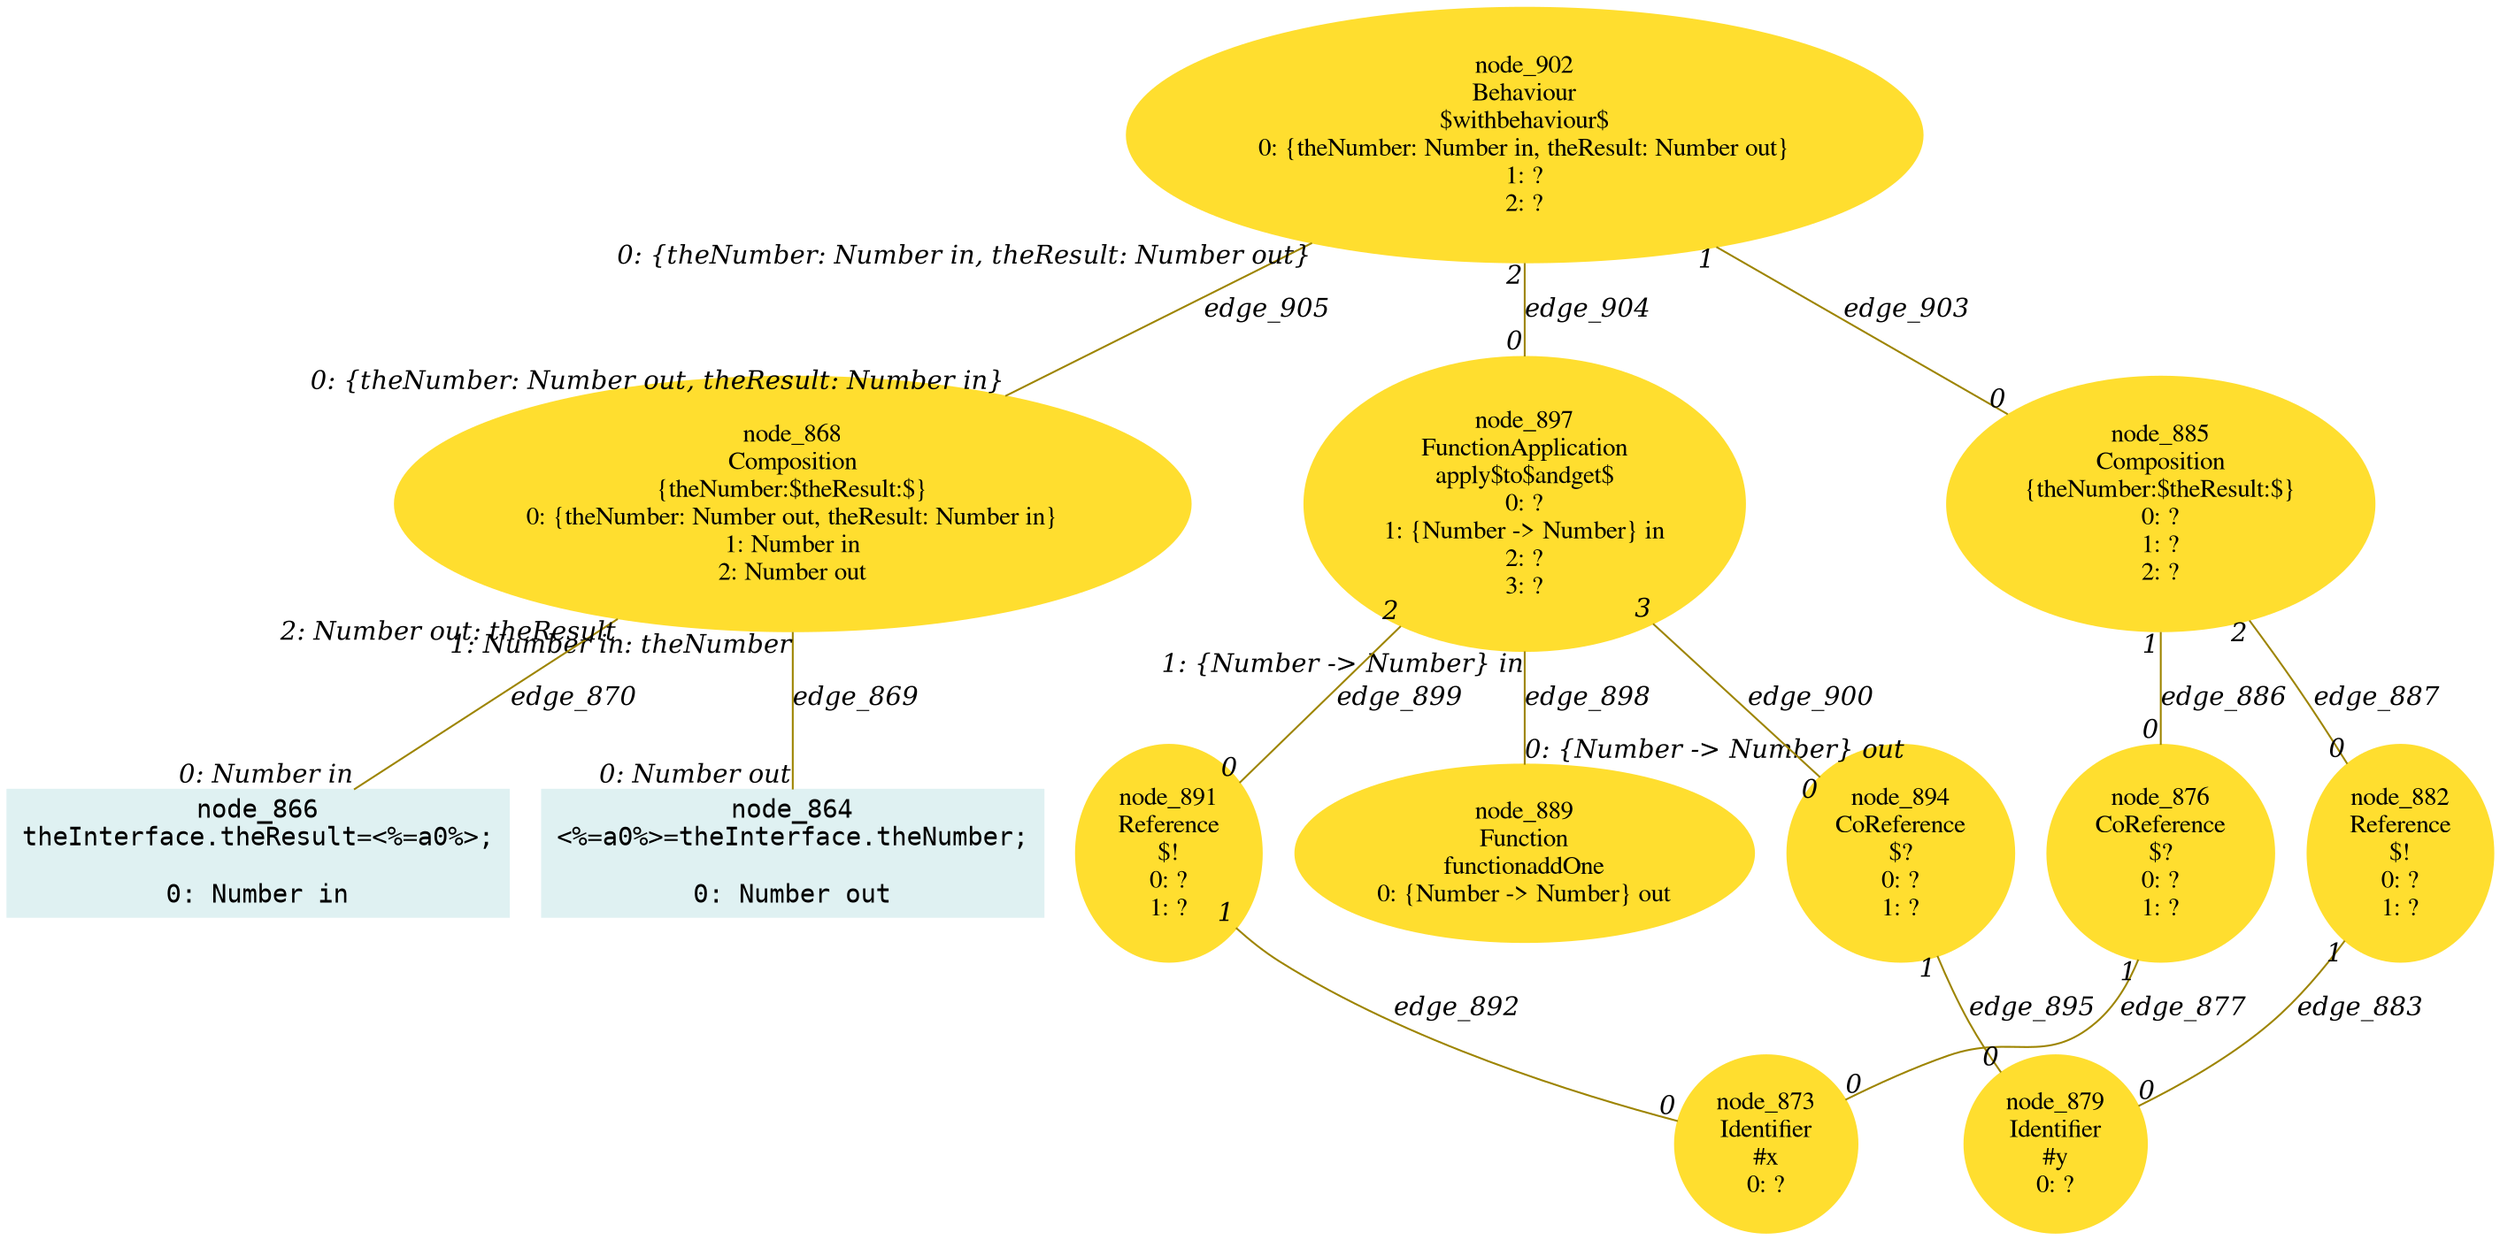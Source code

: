 digraph g{node_864 [shape="box", style="filled", color="#dff1f2", fontname="Courier", label="node_864
<%=a0%>=theInterface.theNumber;

0: Number out" ]
node_866 [shape="box", style="filled", color="#dff1f2", fontname="Courier", label="node_866
theInterface.theResult=<%=a0%>;

0: Number in" ]
node_868 [shape="ellipse", style="filled", color="#ffde2f", fontname="Times", label="node_868
Composition
{theNumber:$theResult:$}
0: {theNumber: Number out, theResult: Number in}
1: Number in
2: Number out" ]
node_873 [shape="ellipse", style="filled", color="#ffde2f", fontname="Times", label="node_873
Identifier
#x
0: ?" ]
node_876 [shape="ellipse", style="filled", color="#ffde2f", fontname="Times", label="node_876
CoReference
$?
0: ?
1: ?" ]
node_879 [shape="ellipse", style="filled", color="#ffde2f", fontname="Times", label="node_879
Identifier
#y
0: ?" ]
node_882 [shape="ellipse", style="filled", color="#ffde2f", fontname="Times", label="node_882
Reference
$!
0: ?
1: ?" ]
node_885 [shape="ellipse", style="filled", color="#ffde2f", fontname="Times", label="node_885
Composition
{theNumber:$theResult:$}
0: ?
1: ?
2: ?" ]
node_889 [shape="ellipse", style="filled", color="#ffde2f", fontname="Times", label="node_889
Function
functionaddOne
0: {Number -> Number} out" ]
node_891 [shape="ellipse", style="filled", color="#ffde2f", fontname="Times", label="node_891
Reference
$!
0: ?
1: ?" ]
node_894 [shape="ellipse", style="filled", color="#ffde2f", fontname="Times", label="node_894
CoReference
$?
0: ?
1: ?" ]
node_897 [shape="ellipse", style="filled", color="#ffde2f", fontname="Times", label="node_897
FunctionApplication
apply$to$andget$
0: ?
1: {Number -> Number} in
2: ?
3: ?" ]
node_902 [shape="ellipse", style="filled", color="#ffde2f", fontname="Times", label="node_902
Behaviour
$withbehaviour$
0: {theNumber: Number in, theResult: Number out}
1: ?
2: ?" ]
node_868 -> node_864 [dir=none, arrowHead=none, fontname="Times-Italic", arrowsize=1, color="#9d8400", label="edge_869",  headlabel="0: Number out", taillabel="1: Number in: theNumber" ]
node_868 -> node_866 [dir=none, arrowHead=none, fontname="Times-Italic", arrowsize=1, color="#9d8400", label="edge_870",  headlabel="0: Number in", taillabel="2: Number out: theResult" ]
node_876 -> node_873 [dir=none, arrowHead=none, fontname="Times-Italic", arrowsize=1, color="#9d8400", label="edge_877",  headlabel="0", taillabel="1" ]
node_882 -> node_879 [dir=none, arrowHead=none, fontname="Times-Italic", arrowsize=1, color="#9d8400", label="edge_883",  headlabel="0", taillabel="1" ]
node_885 -> node_876 [dir=none, arrowHead=none, fontname="Times-Italic", arrowsize=1, color="#9d8400", label="edge_886",  headlabel="0", taillabel="1" ]
node_885 -> node_882 [dir=none, arrowHead=none, fontname="Times-Italic", arrowsize=1, color="#9d8400", label="edge_887",  headlabel="0", taillabel="2" ]
node_891 -> node_873 [dir=none, arrowHead=none, fontname="Times-Italic", arrowsize=1, color="#9d8400", label="edge_892",  headlabel="0", taillabel="1" ]
node_894 -> node_879 [dir=none, arrowHead=none, fontname="Times-Italic", arrowsize=1, color="#9d8400", label="edge_895",  headlabel="0", taillabel="1" ]
node_897 -> node_889 [dir=none, arrowHead=none, fontname="Times-Italic", arrowsize=1, color="#9d8400", label="edge_898",  headlabel="0: {Number -> Number} out", taillabel="1: {Number -> Number} in" ]
node_897 -> node_891 [dir=none, arrowHead=none, fontname="Times-Italic", arrowsize=1, color="#9d8400", label="edge_899",  headlabel="0", taillabel="2" ]
node_897 -> node_894 [dir=none, arrowHead=none, fontname="Times-Italic", arrowsize=1, color="#9d8400", label="edge_900",  headlabel="0", taillabel="3" ]
node_902 -> node_885 [dir=none, arrowHead=none, fontname="Times-Italic", arrowsize=1, color="#9d8400", label="edge_903",  headlabel="0", taillabel="1" ]
node_902 -> node_897 [dir=none, arrowHead=none, fontname="Times-Italic", arrowsize=1, color="#9d8400", label="edge_904",  headlabel="0", taillabel="2" ]
node_902 -> node_868 [dir=none, arrowHead=none, fontname="Times-Italic", arrowsize=1, color="#9d8400", label="edge_905",  headlabel="0: {theNumber: Number out, theResult: Number in}", taillabel="0: {theNumber: Number in, theResult: Number out}" ]
}